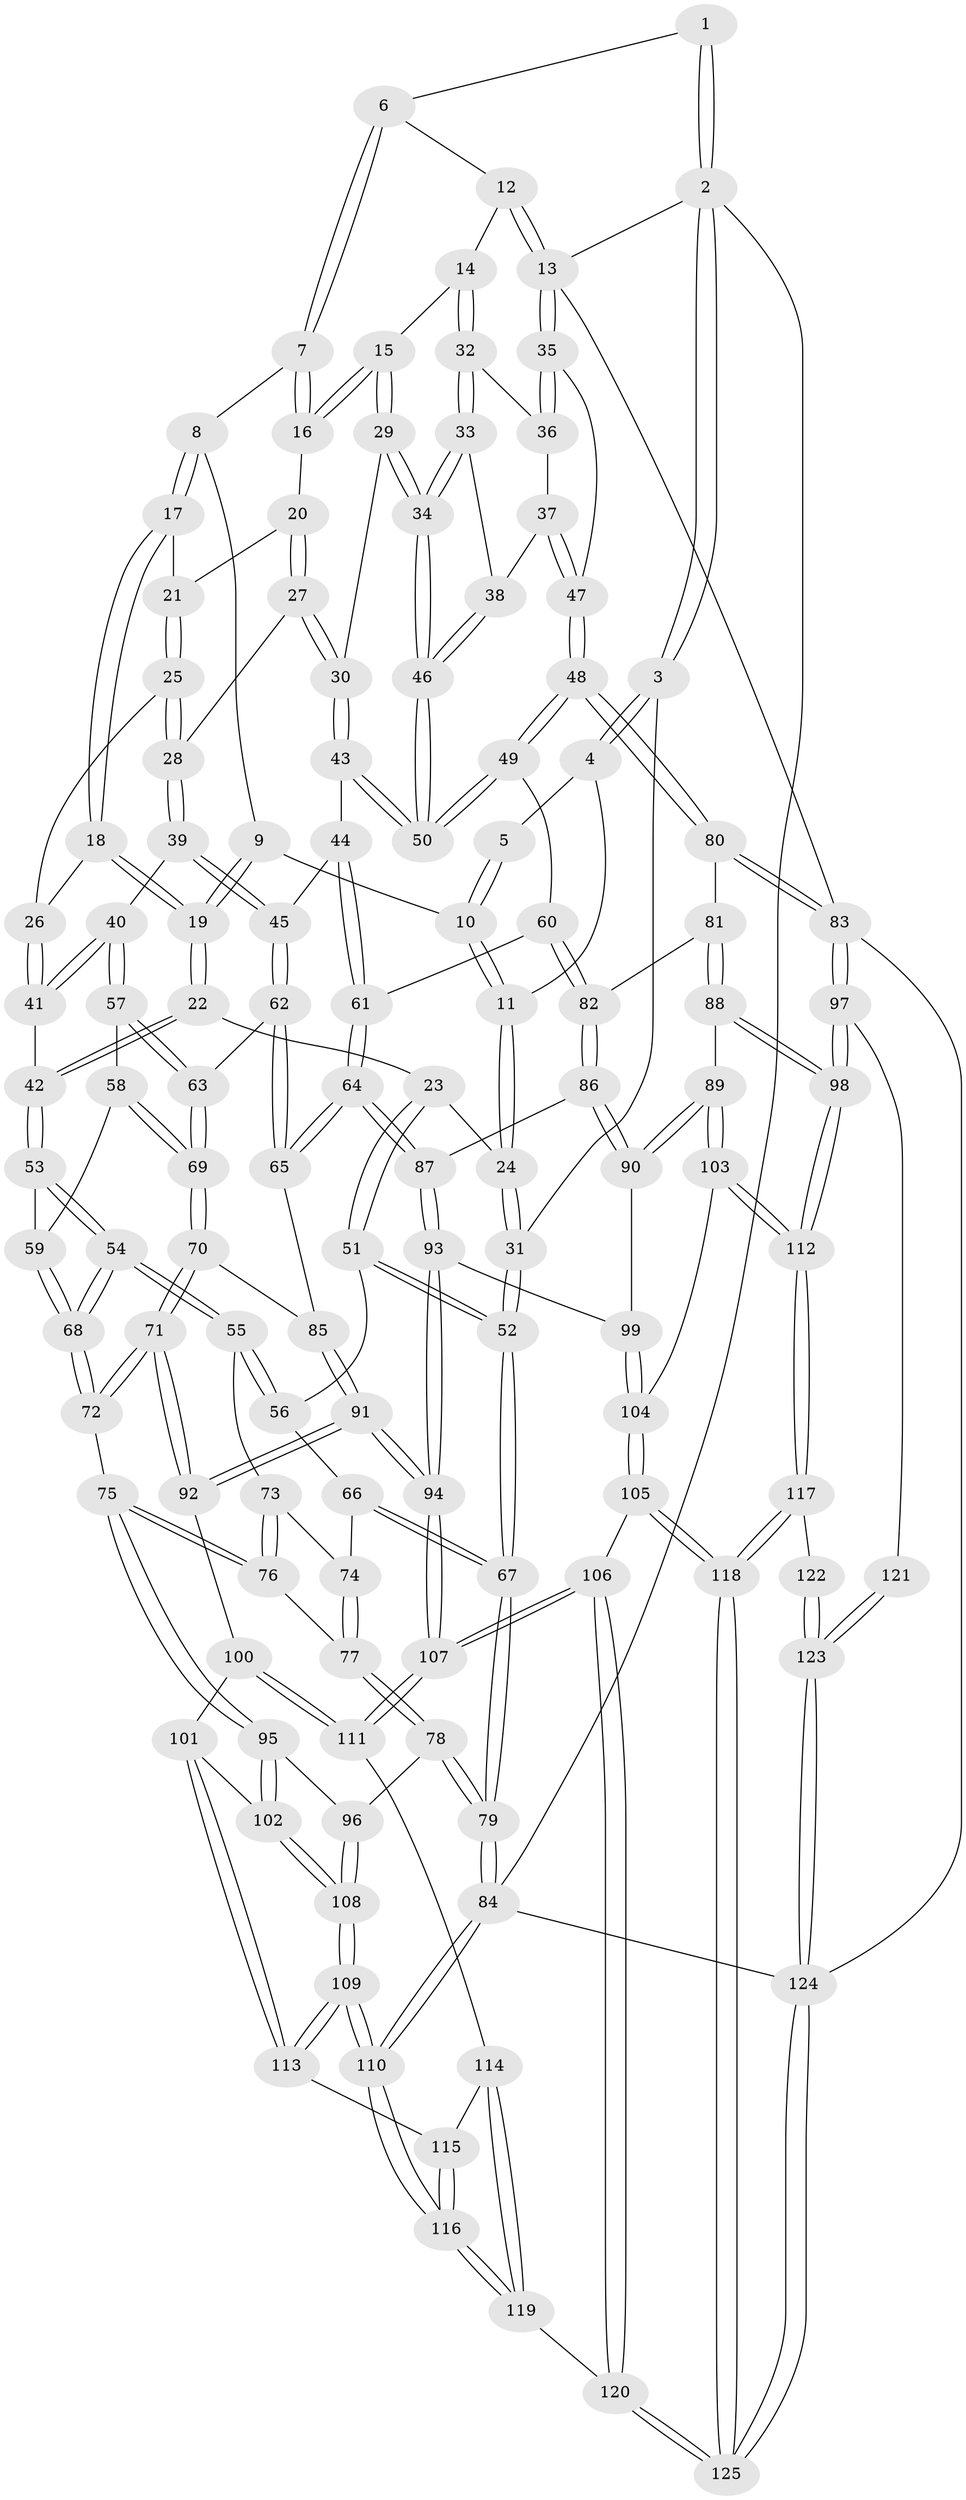 // coarse degree distribution, {4: 0.4868421052631579, 2: 0.013157894736842105, 5: 0.27631578947368424, 6: 0.06578947368421052, 3: 0.14473684210526316, 8: 0.013157894736842105}
// Generated by graph-tools (version 1.1) at 2025/24/03/03/25 07:24:38]
// undirected, 125 vertices, 309 edges
graph export_dot {
graph [start="1"]
  node [color=gray90,style=filled];
  1 [pos="+0.156093208652209+0"];
  2 [pos="+0+0"];
  3 [pos="+0+0.08013396881836246"];
  4 [pos="+0.04465428787892302+0.04101927216656771"];
  5 [pos="+0.1541301602328387+0"];
  6 [pos="+0.3585757672604653+0"];
  7 [pos="+0.3633867521104155+0"];
  8 [pos="+0.36218268270436205+0"];
  9 [pos="+0.21530516246000111+0.06976926581989319"];
  10 [pos="+0.12935364360542914+0.09812864612204479"];
  11 [pos="+0.10351402135764616+0.1273177874383268"];
  12 [pos="+0.7420678731157907+0"];
  13 [pos="+1+0"];
  14 [pos="+0.7390624077579951+0.05938167018521361"];
  15 [pos="+0.7338808389923415+0.06311009967758738"];
  16 [pos="+0.6348403977965531+0.10015716531265381"];
  17 [pos="+0.369588900886245+0"];
  18 [pos="+0.24997804754753042+0.20416651252263246"];
  19 [pos="+0.24628146170602322+0.2065862321561325"];
  20 [pos="+0.5988918975033923+0.1256507583649189"];
  21 [pos="+0.41755562693713366+0.07640232220974802"];
  22 [pos="+0.1893175648769801+0.27292628496496046"];
  23 [pos="+0.13884425979453907+0.2544394183762184"];
  24 [pos="+0.08601414941966858+0.2098186545853448"];
  25 [pos="+0.4153672986819909+0.16307429569038617"];
  26 [pos="+0.40234667553495096+0.1809069894171211"];
  27 [pos="+0.5573917419296521+0.2185550065887122"];
  28 [pos="+0.5363184608712899+0.22428975879549773"];
  29 [pos="+0.679959060350812+0.23036235639098063"];
  30 [pos="+0.6239448986926434+0.280895783035115"];
  31 [pos="+0+0.2155641442681736"];
  32 [pos="+0.7593259767539827+0.07668624268672368"];
  33 [pos="+0.7849942966493378+0.13745922817445386"];
  34 [pos="+0.7784810682977937+0.3028386826582754"];
  35 [pos="+1+0.028701194678100003"];
  36 [pos="+0.8882173811062418+0.08959287218385904"];
  37 [pos="+0.9435033598961858+0.2489994650847522"];
  38 [pos="+0.9296490248866992+0.25157428416058575"];
  39 [pos="+0.4552190999474833+0.3609457353774781"];
  40 [pos="+0.4232708848561345+0.3520689120278949"];
  41 [pos="+0.3927965800965558+0.32617626145744905"];
  42 [pos="+0.2183679779261513+0.3168179451306788"];
  43 [pos="+0.6282607300659366+0.3029854144120529"];
  44 [pos="+0.5664989064740643+0.38288522092835425"];
  45 [pos="+0.45708284690099876+0.3626955667908559"];
  46 [pos="+0.7948620264658814+0.3711956278530144"];
  47 [pos="+1+0.24491593655225635"];
  48 [pos="+1+0.3587390179848741"];
  49 [pos="+0.794358171914261+0.40407371524759084"];
  50 [pos="+0.7918194915007674+0.3808512318696564"];
  51 [pos="+0.029690847620147426+0.40981812166889087"];
  52 [pos="+0+0.39571741238877695"];
  53 [pos="+0.21379543727748615+0.4009386157150222"];
  54 [pos="+0.1821589989850691+0.4526592939335949"];
  55 [pos="+0.15375089400627792+0.4558880049655413"];
  56 [pos="+0.06834048854399462+0.4490387867036079"];
  57 [pos="+0.354015561906383+0.4476519334615391"];
  58 [pos="+0.3271698834374089+0.4681870786952001"];
  59 [pos="+0.3238794289705853+0.46736163327800845"];
  60 [pos="+0.7931644330666682+0.4105219804356954"];
  61 [pos="+0.633695002203505+0.49192641737794907"];
  62 [pos="+0.46631434501423735+0.5157440771450369"];
  63 [pos="+0.4630035711932064+0.5167741632079842"];
  64 [pos="+0.5959977575164214+0.577670282941576"];
  65 [pos="+0.5632930984615118+0.5694586164950808"];
  66 [pos="+0.054288889578133256+0.4898975806782182"];
  67 [pos="+0+0.6037742289690486"];
  68 [pos="+0.20891375277988328+0.5910320019958355"];
  69 [pos="+0.36766146202880823+0.5657990576515792"];
  70 [pos="+0.3520874962248906+0.5963230572925384"];
  71 [pos="+0.31015887560990957+0.6449475532316788"];
  72 [pos="+0.2095561124723909+0.6119841618973862"];
  73 [pos="+0.10426137986052121+0.5182924054497616"];
  74 [pos="+0.059394083577019356+0.5113133381669294"];
  75 [pos="+0.16725268434572912+0.6344364336244223"];
  76 [pos="+0.09101661750104718+0.6102823162909374"];
  77 [pos="+0.05882550320668505+0.605431975218755"];
  78 [pos="+0+0.6254754536723444"];
  79 [pos="+0+0.6054345413552883"];
  80 [pos="+1+0.49174768942349356"];
  81 [pos="+0.8760402582860942+0.5468348540736697"];
  82 [pos="+0.8641174415065775+0.5343009681190598"];
  83 [pos="+1+0.8152843189572258"];
  84 [pos="+0+1"];
  85 [pos="+0.4607267507232303+0.6240863852191938"];
  86 [pos="+0.6243451012574752+0.6191584818207513"];
  87 [pos="+0.6060452470466846+0.6026454021633109"];
  88 [pos="+0.8638996293253041+0.6417458273009659"];
  89 [pos="+0.7082585028333407+0.7274173342455115"];
  90 [pos="+0.6744240392315384+0.6916118912296352"];
  91 [pos="+0.4192153617885254+0.7526510393204796"];
  92 [pos="+0.343695042781362+0.716635574562942"];
  93 [pos="+0.47442027785339475+0.7426194203812517"];
  94 [pos="+0.43281891824966673+0.7626197844918157"];
  95 [pos="+0.1545112225329391+0.6818057572631124"];
  96 [pos="+0.07547112704589135+0.7628979913286155"];
  97 [pos="+1+0.8119684981203799"];
  98 [pos="+0.9537379142391649+0.746797984121048"];
  99 [pos="+0.5505609463490517+0.767327416300222"];
  100 [pos="+0.29018545535430357+0.778089569721973"];
  101 [pos="+0.2174636637895399+0.8076432237302519"];
  102 [pos="+0.20706699887074698+0.8000241442297957"];
  103 [pos="+0.7127628329380559+0.7970340768720819"];
  104 [pos="+0.5903023918345506+0.8178569704929396"];
  105 [pos="+0.4744984560896519+0.9133084795311525"];
  106 [pos="+0.4728327865435747+0.9137117064472448"];
  107 [pos="+0.44863931674416496+0.8534602046847067"];
  108 [pos="+0.06290239546183643+0.8131132261263261"];
  109 [pos="+0+0.957772648936891"];
  110 [pos="+0+1"];
  111 [pos="+0.31131967661845605+0.858745675217182"];
  112 [pos="+0.7506130946180976+0.8757436294647993"];
  113 [pos="+0.2137996689047752+0.8402745211584798"];
  114 [pos="+0.29235612936971284+0.9041926326181279"];
  115 [pos="+0.21799434529084605+0.8516082822720551"];
  116 [pos="+0.10798311023983903+1"];
  117 [pos="+0.7511282668074047+0.8847525555440662"];
  118 [pos="+0.7306181454669816+0.9377637001065712"];
  119 [pos="+0.3566716445984081+1"];
  120 [pos="+0.36059894621139504+1"];
  121 [pos="+0.9539563404362655+0.9061816751475771"];
  122 [pos="+0.8445687179277765+0.9030105562925622"];
  123 [pos="+0.9180250162322084+1"];
  124 [pos="+0.8761169949470912+1"];
  125 [pos="+0.7424225441168943+1"];
  1 -- 2;
  1 -- 2;
  1 -- 6;
  2 -- 3;
  2 -- 3;
  2 -- 13;
  2 -- 84;
  3 -- 4;
  3 -- 4;
  3 -- 31;
  4 -- 5;
  4 -- 11;
  5 -- 10;
  5 -- 10;
  6 -- 7;
  6 -- 7;
  6 -- 12;
  7 -- 8;
  7 -- 16;
  7 -- 16;
  8 -- 9;
  8 -- 17;
  8 -- 17;
  9 -- 10;
  9 -- 19;
  9 -- 19;
  10 -- 11;
  10 -- 11;
  11 -- 24;
  11 -- 24;
  12 -- 13;
  12 -- 13;
  12 -- 14;
  13 -- 35;
  13 -- 35;
  13 -- 83;
  14 -- 15;
  14 -- 32;
  14 -- 32;
  15 -- 16;
  15 -- 16;
  15 -- 29;
  15 -- 29;
  16 -- 20;
  17 -- 18;
  17 -- 18;
  17 -- 21;
  18 -- 19;
  18 -- 19;
  18 -- 26;
  19 -- 22;
  19 -- 22;
  20 -- 21;
  20 -- 27;
  20 -- 27;
  21 -- 25;
  21 -- 25;
  22 -- 23;
  22 -- 42;
  22 -- 42;
  23 -- 24;
  23 -- 51;
  23 -- 51;
  24 -- 31;
  24 -- 31;
  25 -- 26;
  25 -- 28;
  25 -- 28;
  26 -- 41;
  26 -- 41;
  27 -- 28;
  27 -- 30;
  27 -- 30;
  28 -- 39;
  28 -- 39;
  29 -- 30;
  29 -- 34;
  29 -- 34;
  30 -- 43;
  30 -- 43;
  31 -- 52;
  31 -- 52;
  32 -- 33;
  32 -- 33;
  32 -- 36;
  33 -- 34;
  33 -- 34;
  33 -- 38;
  34 -- 46;
  34 -- 46;
  35 -- 36;
  35 -- 36;
  35 -- 47;
  36 -- 37;
  37 -- 38;
  37 -- 47;
  37 -- 47;
  38 -- 46;
  38 -- 46;
  39 -- 40;
  39 -- 45;
  39 -- 45;
  40 -- 41;
  40 -- 41;
  40 -- 57;
  40 -- 57;
  41 -- 42;
  42 -- 53;
  42 -- 53;
  43 -- 44;
  43 -- 50;
  43 -- 50;
  44 -- 45;
  44 -- 61;
  44 -- 61;
  45 -- 62;
  45 -- 62;
  46 -- 50;
  46 -- 50;
  47 -- 48;
  47 -- 48;
  48 -- 49;
  48 -- 49;
  48 -- 80;
  48 -- 80;
  49 -- 50;
  49 -- 50;
  49 -- 60;
  51 -- 52;
  51 -- 52;
  51 -- 56;
  52 -- 67;
  52 -- 67;
  53 -- 54;
  53 -- 54;
  53 -- 59;
  54 -- 55;
  54 -- 55;
  54 -- 68;
  54 -- 68;
  55 -- 56;
  55 -- 56;
  55 -- 73;
  56 -- 66;
  57 -- 58;
  57 -- 63;
  57 -- 63;
  58 -- 59;
  58 -- 69;
  58 -- 69;
  59 -- 68;
  59 -- 68;
  60 -- 61;
  60 -- 82;
  60 -- 82;
  61 -- 64;
  61 -- 64;
  62 -- 63;
  62 -- 65;
  62 -- 65;
  63 -- 69;
  63 -- 69;
  64 -- 65;
  64 -- 65;
  64 -- 87;
  64 -- 87;
  65 -- 85;
  66 -- 67;
  66 -- 67;
  66 -- 74;
  67 -- 79;
  67 -- 79;
  68 -- 72;
  68 -- 72;
  69 -- 70;
  69 -- 70;
  70 -- 71;
  70 -- 71;
  70 -- 85;
  71 -- 72;
  71 -- 72;
  71 -- 92;
  71 -- 92;
  72 -- 75;
  73 -- 74;
  73 -- 76;
  73 -- 76;
  74 -- 77;
  74 -- 77;
  75 -- 76;
  75 -- 76;
  75 -- 95;
  75 -- 95;
  76 -- 77;
  77 -- 78;
  77 -- 78;
  78 -- 79;
  78 -- 79;
  78 -- 96;
  79 -- 84;
  79 -- 84;
  80 -- 81;
  80 -- 83;
  80 -- 83;
  81 -- 82;
  81 -- 88;
  81 -- 88;
  82 -- 86;
  82 -- 86;
  83 -- 97;
  83 -- 97;
  83 -- 124;
  84 -- 110;
  84 -- 110;
  84 -- 124;
  85 -- 91;
  85 -- 91;
  86 -- 87;
  86 -- 90;
  86 -- 90;
  87 -- 93;
  87 -- 93;
  88 -- 89;
  88 -- 98;
  88 -- 98;
  89 -- 90;
  89 -- 90;
  89 -- 103;
  89 -- 103;
  90 -- 99;
  91 -- 92;
  91 -- 92;
  91 -- 94;
  91 -- 94;
  92 -- 100;
  93 -- 94;
  93 -- 94;
  93 -- 99;
  94 -- 107;
  94 -- 107;
  95 -- 96;
  95 -- 102;
  95 -- 102;
  96 -- 108;
  96 -- 108;
  97 -- 98;
  97 -- 98;
  97 -- 121;
  98 -- 112;
  98 -- 112;
  99 -- 104;
  99 -- 104;
  100 -- 101;
  100 -- 111;
  100 -- 111;
  101 -- 102;
  101 -- 113;
  101 -- 113;
  102 -- 108;
  102 -- 108;
  103 -- 104;
  103 -- 112;
  103 -- 112;
  104 -- 105;
  104 -- 105;
  105 -- 106;
  105 -- 118;
  105 -- 118;
  106 -- 107;
  106 -- 107;
  106 -- 120;
  106 -- 120;
  107 -- 111;
  107 -- 111;
  108 -- 109;
  108 -- 109;
  109 -- 110;
  109 -- 110;
  109 -- 113;
  109 -- 113;
  110 -- 116;
  110 -- 116;
  111 -- 114;
  112 -- 117;
  112 -- 117;
  113 -- 115;
  114 -- 115;
  114 -- 119;
  114 -- 119;
  115 -- 116;
  115 -- 116;
  116 -- 119;
  116 -- 119;
  117 -- 118;
  117 -- 118;
  117 -- 122;
  118 -- 125;
  118 -- 125;
  119 -- 120;
  120 -- 125;
  120 -- 125;
  121 -- 123;
  121 -- 123;
  122 -- 123;
  122 -- 123;
  123 -- 124;
  123 -- 124;
  124 -- 125;
  124 -- 125;
}
